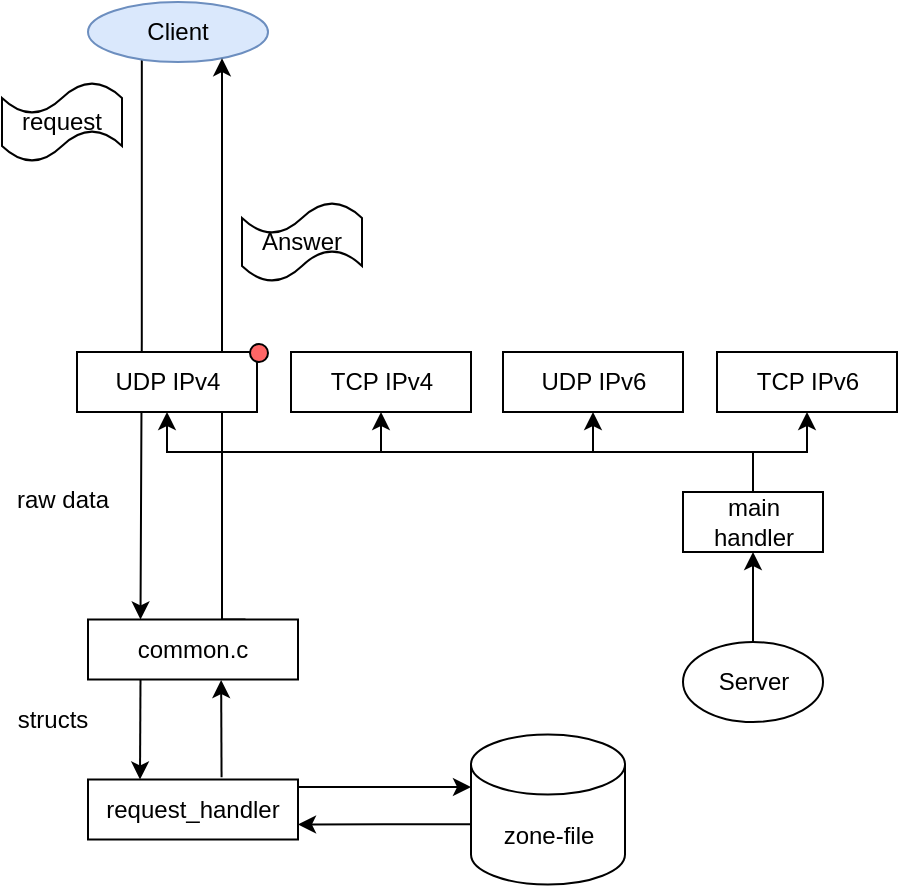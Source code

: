 <mxfile version="13.7.5" type="device"><diagram id="BSh0gxARawOyl9_Ius9q" name="Page-1"><mxGraphModel dx="811" dy="463" grid="1" gridSize="10" guides="1" tooltips="1" connect="1" arrows="1" fold="1" page="1" pageScale="1" pageWidth="850" pageHeight="1100" math="0" shadow="0"><root><mxCell id="0"/><mxCell id="1" parent="0"/><mxCell id="4yu88S02IPqYVpfIn0ke-3" style="edgeStyle=orthogonalEdgeStyle;rounded=0;orthogonalLoop=1;jettySize=auto;html=1;entryX=0.25;entryY=0;entryDx=0;entryDy=0;exitX=0.299;exitY=0.948;exitDx=0;exitDy=0;exitPerimeter=0;" edge="1" parent="1" source="4yu88S02IPqYVpfIn0ke-1" target="4yu88S02IPqYVpfIn0ke-4"><mxGeometry relative="1" as="geometry"><mxPoint x="200" y="340" as="targetPoint"/></mxGeometry></mxCell><mxCell id="4yu88S02IPqYVpfIn0ke-1" value="Client" style="ellipse;whiteSpace=wrap;html=1;fillColor=#dae8fc;strokeColor=#6c8ebf;" vertex="1" parent="1"><mxGeometry x="173" y="150" width="90" height="30" as="geometry"/></mxCell><mxCell id="4yu88S02IPqYVpfIn0ke-2" value="request" style="shape=tape;whiteSpace=wrap;html=1;" vertex="1" parent="1"><mxGeometry x="130" y="190" width="60" height="40" as="geometry"/></mxCell><mxCell id="4yu88S02IPqYVpfIn0ke-10" style="edgeStyle=orthogonalEdgeStyle;rounded=0;orthogonalLoop=1;jettySize=auto;html=1;exitX=0.75;exitY=0;exitDx=0;exitDy=0;" edge="1" parent="1" source="4yu88S02IPqYVpfIn0ke-4" target="4yu88S02IPqYVpfIn0ke-1"><mxGeometry relative="1" as="geometry"><mxPoint x="440" y="300" as="sourcePoint"/><Array as="points"><mxPoint x="240" y="459"/></Array></mxGeometry></mxCell><mxCell id="4yu88S02IPqYVpfIn0ke-4" value="common.c" style="rounded=0;whiteSpace=wrap;html=1;" vertex="1" parent="1"><mxGeometry x="173" y="458.75" width="105" height="30" as="geometry"/></mxCell><mxCell id="4yu88S02IPqYVpfIn0ke-5" value="raw data" style="text;html=1;align=center;verticalAlign=middle;resizable=0;points=[];autosize=1;" vertex="1" parent="1"><mxGeometry x="130" y="388.75" width="60" height="20" as="geometry"/></mxCell><mxCell id="4yu88S02IPqYVpfIn0ke-6" value="" style="endArrow=classic;html=1;exitX=0.25;exitY=1;exitDx=0;exitDy=0;" edge="1" parent="1" source="4yu88S02IPqYVpfIn0ke-4"><mxGeometry width="50" height="50" relative="1" as="geometry"><mxPoint x="160" y="558.75" as="sourcePoint"/><mxPoint x="199" y="538.75" as="targetPoint"/></mxGeometry></mxCell><mxCell id="4yu88S02IPqYVpfIn0ke-7" value="" style="endArrow=classic;html=1;entryX=0.634;entryY=1.009;entryDx=0;entryDy=0;entryPerimeter=0;exitX=0.636;exitY=-0.037;exitDx=0;exitDy=0;exitPerimeter=0;" edge="1" parent="1" source="4yu88S02IPqYVpfIn0ke-35" target="4yu88S02IPqYVpfIn0ke-4"><mxGeometry width="50" height="50" relative="1" as="geometry"><mxPoint x="252" y="538.75" as="sourcePoint"/><mxPoint x="520" y="488.75" as="targetPoint"/></mxGeometry></mxCell><mxCell id="4yu88S02IPqYVpfIn0ke-8" value="structs" style="text;html=1;align=center;verticalAlign=middle;resizable=0;points=[];autosize=1;" vertex="1" parent="1"><mxGeometry x="130" y="498.75" width="50" height="20" as="geometry"/></mxCell><mxCell id="4yu88S02IPqYVpfIn0ke-11" value="Answer" style="shape=tape;whiteSpace=wrap;html=1;size=0.4;" vertex="1" parent="1"><mxGeometry x="250" y="250" width="60" height="40" as="geometry"/></mxCell><mxCell id="4yu88S02IPqYVpfIn0ke-13" value="UDP IPv6" style="rounded=0;whiteSpace=wrap;html=1;" vertex="1" parent="1"><mxGeometry x="380.5" y="325" width="90" height="30" as="geometry"/></mxCell><mxCell id="4yu88S02IPqYVpfIn0ke-16" value="TCP IPv6" style="rounded=0;whiteSpace=wrap;html=1;" vertex="1" parent="1"><mxGeometry x="487.5" y="325" width="90" height="30" as="geometry"/></mxCell><mxCell id="4yu88S02IPqYVpfIn0ke-17" value="TCP IPv4" style="rounded=0;whiteSpace=wrap;html=1;" vertex="1" parent="1"><mxGeometry x="274.5" y="325" width="90" height="30" as="geometry"/></mxCell><mxCell id="4yu88S02IPqYVpfIn0ke-18" value="UDP IPv4" style="rounded=0;whiteSpace=wrap;html=1;" vertex="1" parent="1"><mxGeometry x="167.5" y="325" width="90" height="30" as="geometry"/></mxCell><mxCell id="4yu88S02IPqYVpfIn0ke-22" style="edgeStyle=orthogonalEdgeStyle;rounded=0;orthogonalLoop=1;jettySize=auto;html=1;entryX=0.5;entryY=1;entryDx=0;entryDy=0;exitX=0.5;exitY=0;exitDx=0;exitDy=0;" edge="1" parent="1" source="4yu88S02IPqYVpfIn0ke-28" target="4yu88S02IPqYVpfIn0ke-13"><mxGeometry relative="1" as="geometry"/></mxCell><mxCell id="4yu88S02IPqYVpfIn0ke-23" style="edgeStyle=orthogonalEdgeStyle;rounded=0;orthogonalLoop=1;jettySize=auto;html=1;entryX=0.5;entryY=1;entryDx=0;entryDy=0;exitX=0.5;exitY=0;exitDx=0;exitDy=0;" edge="1" parent="1" source="4yu88S02IPqYVpfIn0ke-28" target="4yu88S02IPqYVpfIn0ke-16"><mxGeometry relative="1" as="geometry"/></mxCell><mxCell id="4yu88S02IPqYVpfIn0ke-24" style="edgeStyle=orthogonalEdgeStyle;rounded=0;orthogonalLoop=1;jettySize=auto;html=1;entryX=0.5;entryY=1;entryDx=0;entryDy=0;exitX=0.5;exitY=0;exitDx=0;exitDy=0;" edge="1" parent="1" source="4yu88S02IPqYVpfIn0ke-28" target="4yu88S02IPqYVpfIn0ke-17"><mxGeometry relative="1" as="geometry"/></mxCell><mxCell id="4yu88S02IPqYVpfIn0ke-25" style="edgeStyle=orthogonalEdgeStyle;rounded=0;orthogonalLoop=1;jettySize=auto;html=1;entryX=0.5;entryY=1;entryDx=0;entryDy=0;exitX=0.5;exitY=0;exitDx=0;exitDy=0;" edge="1" parent="1" source="4yu88S02IPqYVpfIn0ke-28" target="4yu88S02IPqYVpfIn0ke-18"><mxGeometry relative="1" as="geometry"/></mxCell><mxCell id="4yu88S02IPqYVpfIn0ke-26" style="edgeStyle=orthogonalEdgeStyle;rounded=0;orthogonalLoop=1;jettySize=auto;html=1;entryX=0.5;entryY=1;entryDx=0;entryDy=0;" edge="1" parent="1" source="4yu88S02IPqYVpfIn0ke-27" target="4yu88S02IPqYVpfIn0ke-28"><mxGeometry relative="1" as="geometry"/></mxCell><mxCell id="4yu88S02IPqYVpfIn0ke-27" value="Server" style="ellipse;whiteSpace=wrap;html=1;" vertex="1" parent="1"><mxGeometry x="470.5" y="470" width="70" height="40" as="geometry"/></mxCell><mxCell id="4yu88S02IPqYVpfIn0ke-28" value="&lt;div&gt;main&lt;/div&gt;&lt;div&gt;handler&lt;/div&gt;" style="rounded=0;whiteSpace=wrap;html=1;" vertex="1" parent="1"><mxGeometry x="470.5" y="395" width="70" height="30" as="geometry"/></mxCell><mxCell id="4yu88S02IPqYVpfIn0ke-30" value="" style="ellipse;whiteSpace=wrap;html=1;aspect=fixed;shadow=0;fillColor=#FF6666;" vertex="1" parent="1"><mxGeometry x="254" y="321" width="9" height="9" as="geometry"/></mxCell><mxCell id="4yu88S02IPqYVpfIn0ke-37" style="edgeStyle=orthogonalEdgeStyle;rounded=0;orthogonalLoop=1;jettySize=auto;html=1;entryX=0;entryY=0;entryDx=0;entryDy=26.25;entryPerimeter=0;" edge="1" parent="1" source="4yu88S02IPqYVpfIn0ke-35" target="4yu88S02IPqYVpfIn0ke-36"><mxGeometry relative="1" as="geometry"><Array as="points"><mxPoint x="350" y="542.75"/></Array></mxGeometry></mxCell><mxCell id="4yu88S02IPqYVpfIn0ke-35" value="request_handler" style="rounded=0;whiteSpace=wrap;html=1;" vertex="1" parent="1"><mxGeometry x="173" y="538.75" width="105" height="30" as="geometry"/></mxCell><mxCell id="4yu88S02IPqYVpfIn0ke-38" style="edgeStyle=orthogonalEdgeStyle;rounded=0;orthogonalLoop=1;jettySize=auto;html=1;exitX=0.003;exitY=0.598;exitDx=0;exitDy=0;exitPerimeter=0;entryX=1;entryY=0.75;entryDx=0;entryDy=0;" edge="1" parent="1" source="4yu88S02IPqYVpfIn0ke-36" target="4yu88S02IPqYVpfIn0ke-35"><mxGeometry relative="1" as="geometry"><mxPoint x="280" y="568.75" as="targetPoint"/><Array as="points"><mxPoint x="321" y="560.75"/></Array></mxGeometry></mxCell><mxCell id="4yu88S02IPqYVpfIn0ke-36" value="zone-file" style="shape=cylinder3;whiteSpace=wrap;html=1;boundedLbl=1;backgroundOutline=1;size=15;" vertex="1" parent="1"><mxGeometry x="364.5" y="516.25" width="77" height="75" as="geometry"/></mxCell></root></mxGraphModel></diagram></mxfile>